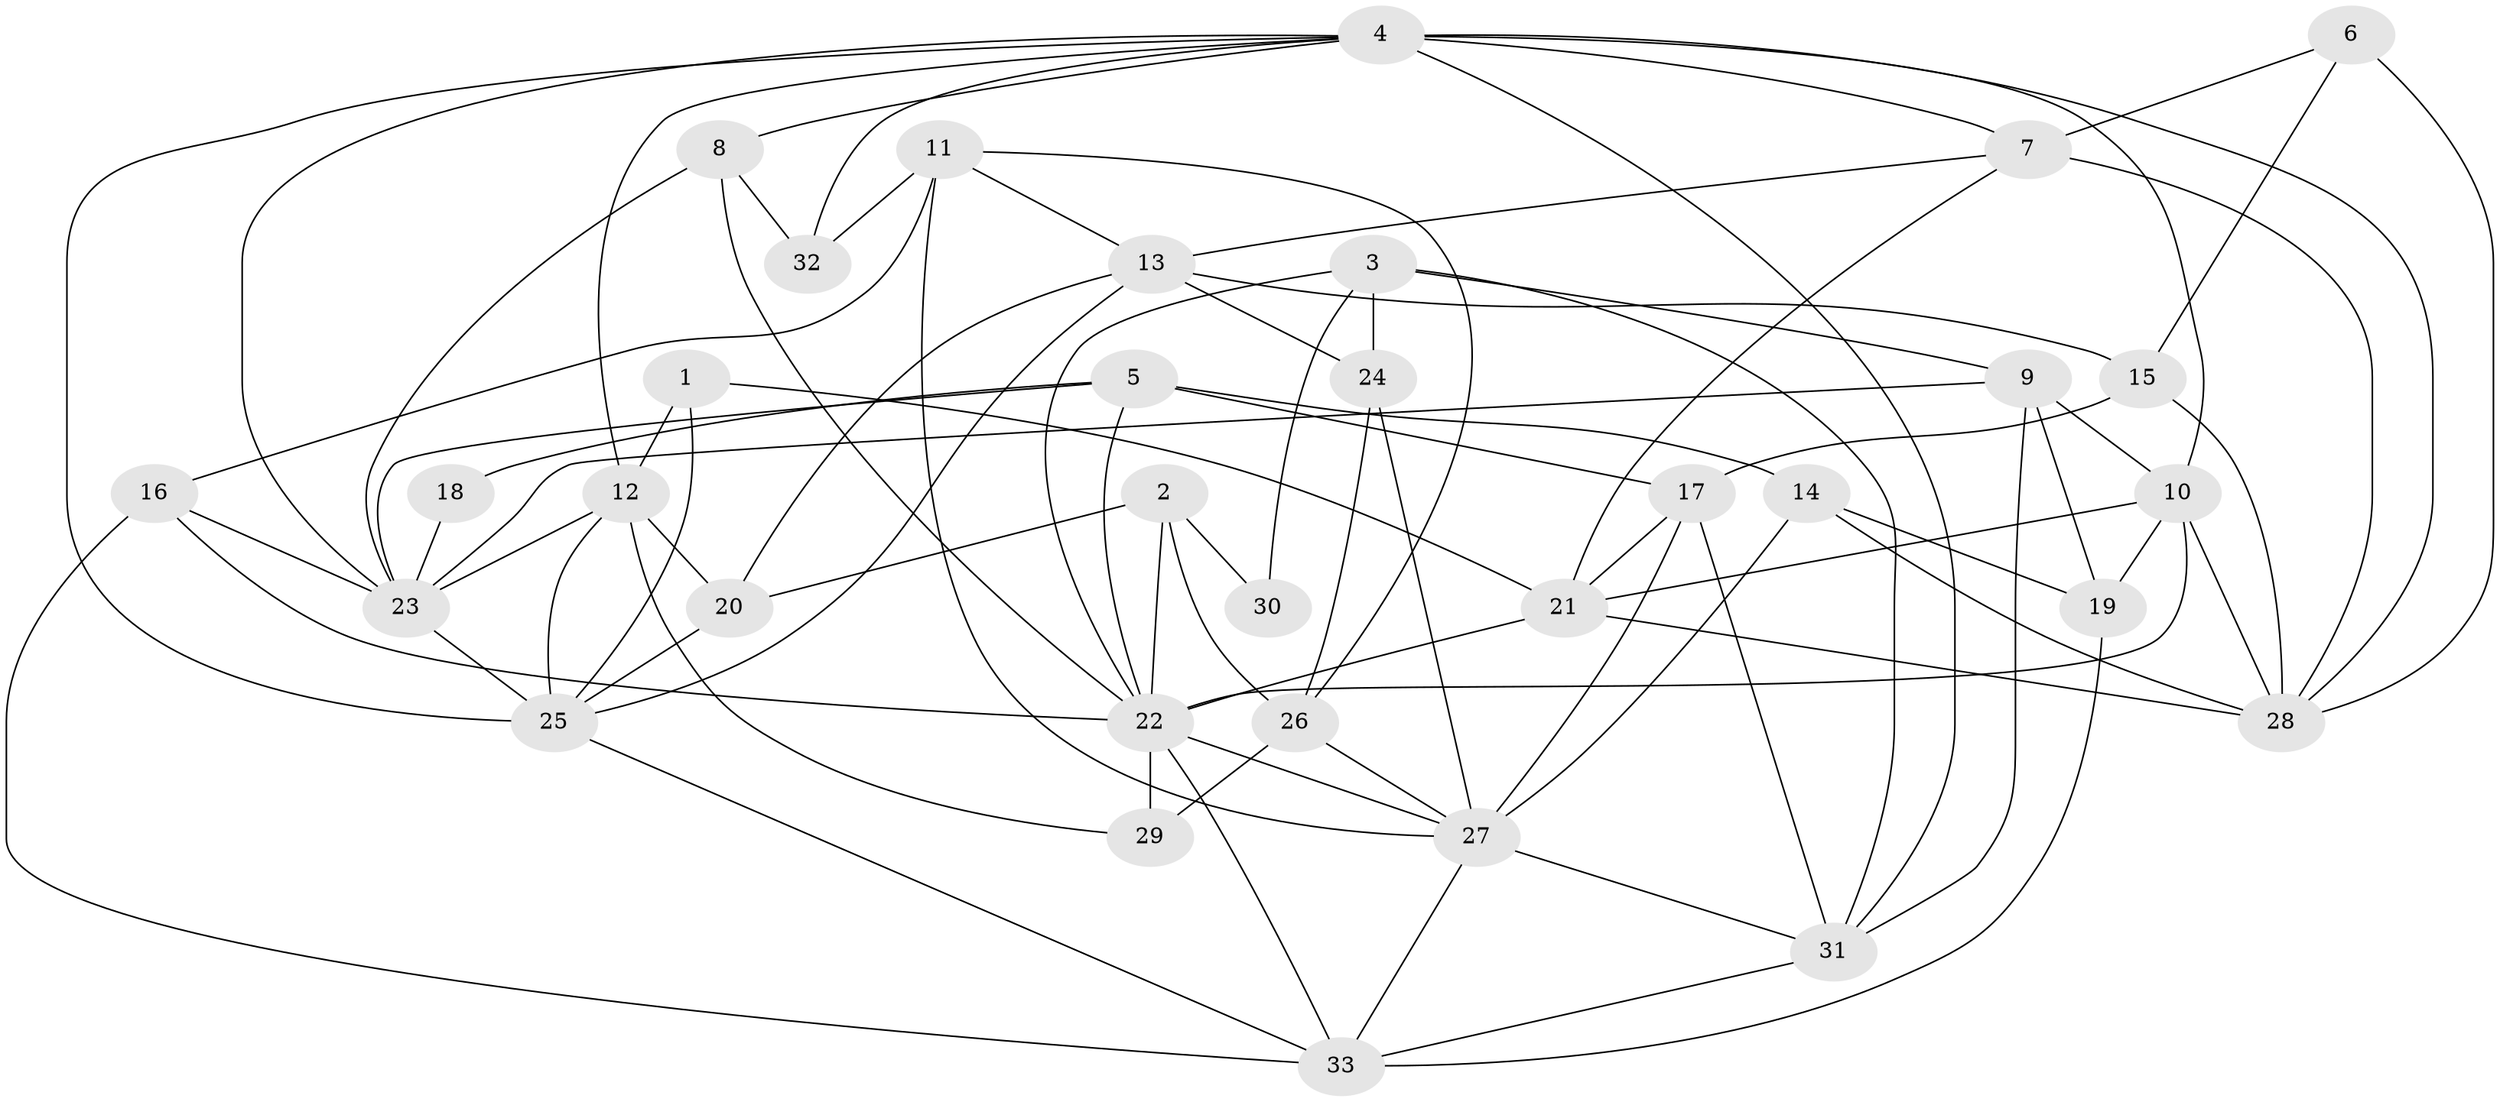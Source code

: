 // original degree distribution, {3: 0.24615384615384617, 2: 0.1076923076923077, 4: 0.3384615384615385, 5: 0.2, 7: 0.046153846153846156, 6: 0.06153846153846154}
// Generated by graph-tools (version 1.1) at 2025/02/03/09/25 03:02:08]
// undirected, 33 vertices, 84 edges
graph export_dot {
graph [start="1"]
  node [color=gray90,style=filled];
  1;
  2;
  3;
  4;
  5;
  6;
  7;
  8;
  9;
  10;
  11;
  12;
  13;
  14;
  15;
  16;
  17;
  18;
  19;
  20;
  21;
  22;
  23;
  24;
  25;
  26;
  27;
  28;
  29;
  30;
  31;
  32;
  33;
  1 -- 12 [weight=1.0];
  1 -- 21 [weight=1.0];
  1 -- 25 [weight=1.0];
  2 -- 20 [weight=2.0];
  2 -- 22 [weight=1.0];
  2 -- 26 [weight=1.0];
  2 -- 30 [weight=1.0];
  3 -- 9 [weight=2.0];
  3 -- 22 [weight=1.0];
  3 -- 24 [weight=1.0];
  3 -- 30 [weight=2.0];
  3 -- 31 [weight=1.0];
  4 -- 7 [weight=1.0];
  4 -- 8 [weight=1.0];
  4 -- 10 [weight=1.0];
  4 -- 12 [weight=1.0];
  4 -- 23 [weight=1.0];
  4 -- 25 [weight=1.0];
  4 -- 28 [weight=1.0];
  4 -- 31 [weight=2.0];
  4 -- 32 [weight=1.0];
  5 -- 14 [weight=2.0];
  5 -- 17 [weight=1.0];
  5 -- 18 [weight=1.0];
  5 -- 22 [weight=1.0];
  5 -- 23 [weight=1.0];
  6 -- 7 [weight=1.0];
  6 -- 15 [weight=1.0];
  6 -- 28 [weight=1.0];
  7 -- 13 [weight=1.0];
  7 -- 21 [weight=1.0];
  7 -- 28 [weight=1.0];
  8 -- 22 [weight=1.0];
  8 -- 23 [weight=1.0];
  8 -- 32 [weight=1.0];
  9 -- 10 [weight=1.0];
  9 -- 19 [weight=1.0];
  9 -- 23 [weight=1.0];
  9 -- 31 [weight=1.0];
  10 -- 19 [weight=1.0];
  10 -- 21 [weight=1.0];
  10 -- 22 [weight=1.0];
  10 -- 28 [weight=1.0];
  11 -- 13 [weight=1.0];
  11 -- 16 [weight=1.0];
  11 -- 26 [weight=1.0];
  11 -- 27 [weight=1.0];
  11 -- 32 [weight=2.0];
  12 -- 20 [weight=1.0];
  12 -- 23 [weight=1.0];
  12 -- 25 [weight=1.0];
  12 -- 29 [weight=1.0];
  13 -- 15 [weight=1.0];
  13 -- 20 [weight=1.0];
  13 -- 24 [weight=1.0];
  13 -- 25 [weight=1.0];
  14 -- 19 [weight=1.0];
  14 -- 27 [weight=1.0];
  14 -- 28 [weight=2.0];
  15 -- 17 [weight=1.0];
  15 -- 28 [weight=1.0];
  16 -- 22 [weight=1.0];
  16 -- 23 [weight=1.0];
  16 -- 33 [weight=1.0];
  17 -- 21 [weight=2.0];
  17 -- 27 [weight=2.0];
  17 -- 31 [weight=2.0];
  18 -- 23 [weight=1.0];
  19 -- 33 [weight=1.0];
  20 -- 25 [weight=1.0];
  21 -- 22 [weight=1.0];
  21 -- 28 [weight=1.0];
  22 -- 27 [weight=1.0];
  22 -- 29 [weight=2.0];
  22 -- 33 [weight=1.0];
  23 -- 25 [weight=1.0];
  24 -- 26 [weight=1.0];
  24 -- 27 [weight=1.0];
  25 -- 33 [weight=1.0];
  26 -- 27 [weight=1.0];
  26 -- 29 [weight=2.0];
  27 -- 31 [weight=1.0];
  27 -- 33 [weight=1.0];
  31 -- 33 [weight=1.0];
}
